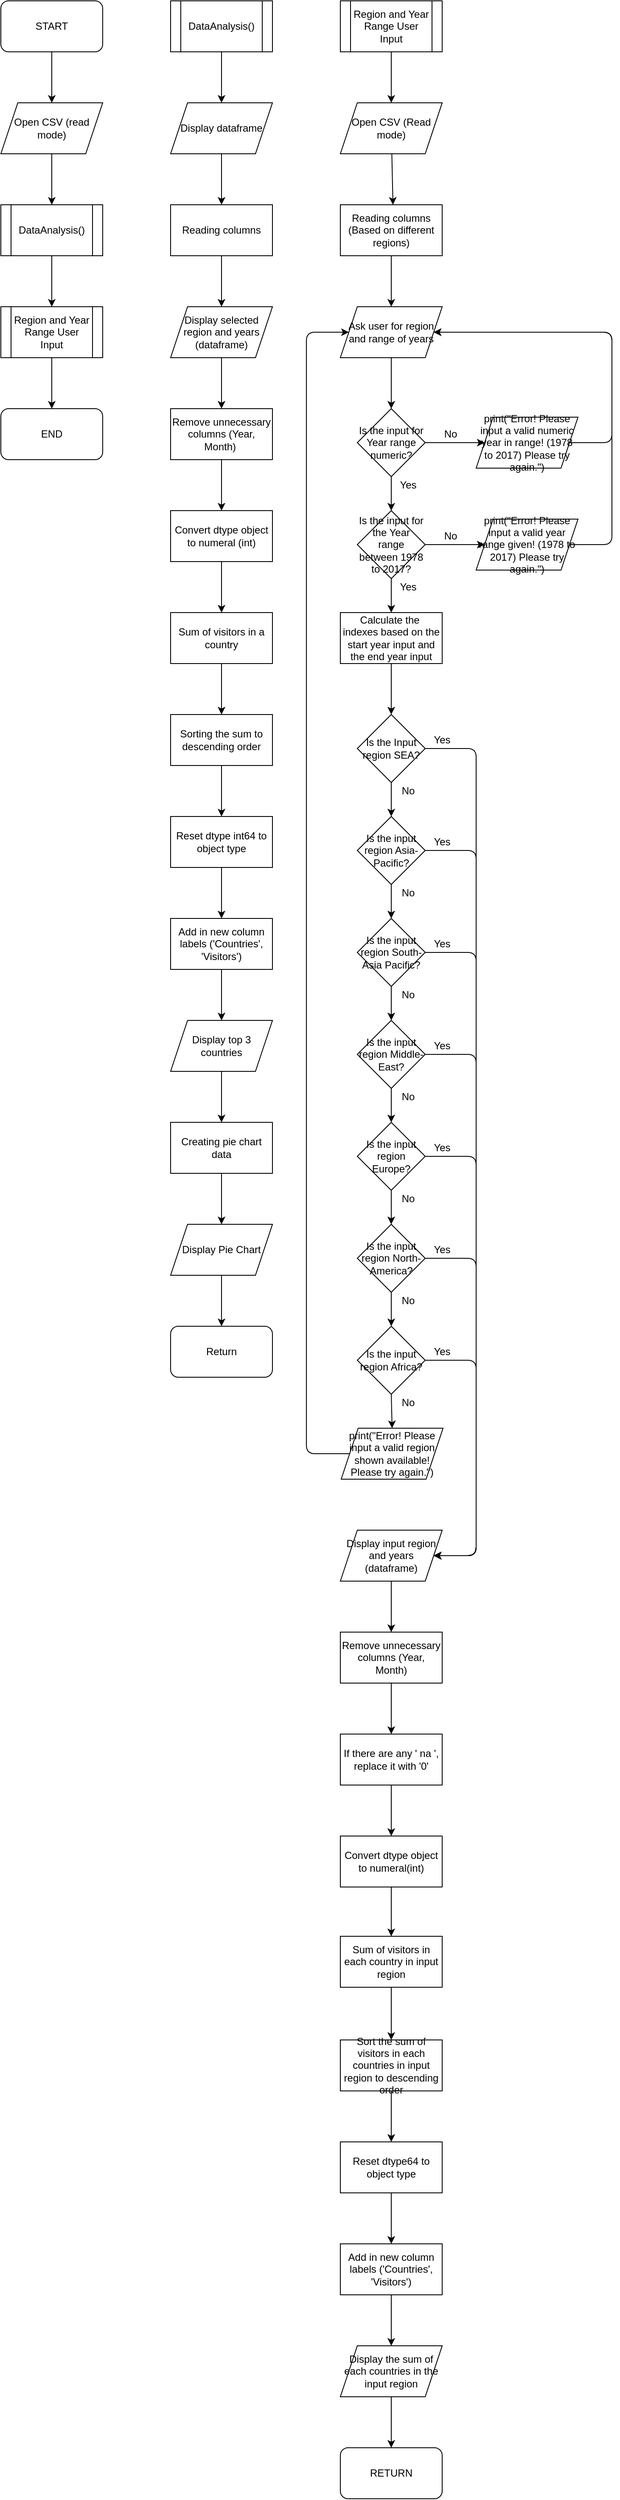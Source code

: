<mxfile version="14.4.2" type="github">
  <diagram id="C5RBs43oDa-KdzZeNtuy" name="Page-1">
    <mxGraphModel dx="787" dy="624" grid="1" gridSize="10" guides="1" tooltips="1" connect="1" arrows="1" fold="1" page="1" pageScale="1" pageWidth="827" pageHeight="1169" math="0" shadow="0">
      <root>
        <mxCell id="WIyWlLk6GJQsqaUBKTNV-0" />
        <mxCell id="WIyWlLk6GJQsqaUBKTNV-1" parent="WIyWlLk6GJQsqaUBKTNV-0" />
        <mxCell id="ceBkgfUhAyhIQr023VDG-0" value="START" style="rounded=1;whiteSpace=wrap;html=1;" parent="WIyWlLk6GJQsqaUBKTNV-1" vertex="1">
          <mxGeometry x="80" width="120" height="60" as="geometry" />
        </mxCell>
        <mxCell id="ceBkgfUhAyhIQr023VDG-1" value="Open CSV (read mode)" style="shape=parallelogram;perimeter=parallelogramPerimeter;whiteSpace=wrap;html=1;fixedSize=1;" parent="WIyWlLk6GJQsqaUBKTNV-1" vertex="1">
          <mxGeometry x="80" y="120" width="120" height="60" as="geometry" />
        </mxCell>
        <mxCell id="ceBkgfUhAyhIQr023VDG-2" value="DataAnalysis()" style="shape=process;whiteSpace=wrap;html=1;backgroundOutline=1;" parent="WIyWlLk6GJQsqaUBKTNV-1" vertex="1">
          <mxGeometry x="80" y="240" width="120" height="60" as="geometry" />
        </mxCell>
        <mxCell id="ceBkgfUhAyhIQr023VDG-3" value="Display Pie Chart" style="shape=parallelogram;perimeter=parallelogramPerimeter;whiteSpace=wrap;html=1;fixedSize=1;" parent="WIyWlLk6GJQsqaUBKTNV-1" vertex="1">
          <mxGeometry x="280" y="1440" width="120" height="60" as="geometry" />
        </mxCell>
        <mxCell id="ceBkgfUhAyhIQr023VDG-4" value="END" style="rounded=1;whiteSpace=wrap;html=1;" parent="WIyWlLk6GJQsqaUBKTNV-1" vertex="1">
          <mxGeometry x="80" y="480" width="120" height="60" as="geometry" />
        </mxCell>
        <mxCell id="ceBkgfUhAyhIQr023VDG-5" value="Region and Year Range User Input" style="shape=process;whiteSpace=wrap;html=1;backgroundOutline=1;" parent="WIyWlLk6GJQsqaUBKTNV-1" vertex="1">
          <mxGeometry x="80" y="360" width="120" height="60" as="geometry" />
        </mxCell>
        <mxCell id="ceBkgfUhAyhIQr023VDG-6" value="DataAnalysis()" style="shape=process;whiteSpace=wrap;html=1;backgroundOutline=1;" parent="WIyWlLk6GJQsqaUBKTNV-1" vertex="1">
          <mxGeometry x="280" width="120" height="60" as="geometry" />
        </mxCell>
        <mxCell id="ceBkgfUhAyhIQr023VDG-9" value="Display dataframe" style="shape=parallelogram;perimeter=parallelogramPerimeter;whiteSpace=wrap;html=1;fixedSize=1;" parent="WIyWlLk6GJQsqaUBKTNV-1" vertex="1">
          <mxGeometry x="280" y="120" width="120" height="60" as="geometry" />
        </mxCell>
        <mxCell id="ceBkgfUhAyhIQr023VDG-10" value="Reading columns" style="rounded=0;whiteSpace=wrap;html=1;" parent="WIyWlLk6GJQsqaUBKTNV-1" vertex="1">
          <mxGeometry x="280" y="240" width="120" height="60" as="geometry" />
        </mxCell>
        <mxCell id="ceBkgfUhAyhIQr023VDG-11" value="Sorting the sum to descending order" style="rounded=0;whiteSpace=wrap;html=1;" parent="WIyWlLk6GJQsqaUBKTNV-1" vertex="1">
          <mxGeometry x="280" y="840" width="120" height="60" as="geometry" />
        </mxCell>
        <mxCell id="ceBkgfUhAyhIQr023VDG-12" value="Convert dtype object to numeral (int)" style="rounded=0;whiteSpace=wrap;html=1;" parent="WIyWlLk6GJQsqaUBKTNV-1" vertex="1">
          <mxGeometry x="280" y="600" width="120" height="60" as="geometry" />
        </mxCell>
        <mxCell id="ceBkgfUhAyhIQr023VDG-13" value="Sum of visitors in a country" style="rounded=0;whiteSpace=wrap;html=1;" parent="WIyWlLk6GJQsqaUBKTNV-1" vertex="1">
          <mxGeometry x="280" y="720" width="120" height="60" as="geometry" />
        </mxCell>
        <mxCell id="ceBkgfUhAyhIQr023VDG-14" value="Display top 3 countries" style="shape=parallelogram;perimeter=parallelogramPerimeter;whiteSpace=wrap;html=1;fixedSize=1;" parent="WIyWlLk6GJQsqaUBKTNV-1" vertex="1">
          <mxGeometry x="280" y="1200" width="120" height="60" as="geometry" />
        </mxCell>
        <mxCell id="ceBkgfUhAyhIQr023VDG-15" value="Return" style="rounded=1;whiteSpace=wrap;html=1;" parent="WIyWlLk6GJQsqaUBKTNV-1" vertex="1">
          <mxGeometry x="280" y="1560" width="120" height="60" as="geometry" />
        </mxCell>
        <mxCell id="ceBkgfUhAyhIQr023VDG-17" value="Display selected region and years (dataframe)" style="shape=parallelogram;perimeter=parallelogramPerimeter;whiteSpace=wrap;html=1;fixedSize=1;" parent="WIyWlLk6GJQsqaUBKTNV-1" vertex="1">
          <mxGeometry x="280" y="360" width="120" height="60" as="geometry" />
        </mxCell>
        <mxCell id="ceBkgfUhAyhIQr023VDG-18" value="Remove unnecessary columns (Year, Month)&amp;nbsp;" style="rounded=0;whiteSpace=wrap;html=1;" parent="WIyWlLk6GJQsqaUBKTNV-1" vertex="1">
          <mxGeometry x="280" y="480" width="120" height="60" as="geometry" />
        </mxCell>
        <mxCell id="ceBkgfUhAyhIQr023VDG-19" value="Reset dtype int64 to object type" style="rounded=0;whiteSpace=wrap;html=1;" parent="WIyWlLk6GJQsqaUBKTNV-1" vertex="1">
          <mxGeometry x="280" y="960" width="120" height="60" as="geometry" />
        </mxCell>
        <mxCell id="ceBkgfUhAyhIQr023VDG-20" value="Add in new column labels (&#39;Countries&#39;, &#39;Visitors&#39;)" style="rounded=0;whiteSpace=wrap;html=1;" parent="WIyWlLk6GJQsqaUBKTNV-1" vertex="1">
          <mxGeometry x="280" y="1080" width="120" height="60" as="geometry" />
        </mxCell>
        <mxCell id="ceBkgfUhAyhIQr023VDG-21" value="Creating pie chart data" style="rounded=0;whiteSpace=wrap;html=1;" parent="WIyWlLk6GJQsqaUBKTNV-1" vertex="1">
          <mxGeometry x="280" y="1320" width="120" height="60" as="geometry" />
        </mxCell>
        <mxCell id="ceBkgfUhAyhIQr023VDG-22" value="" style="endArrow=classic;html=1;exitX=0.5;exitY=1;exitDx=0;exitDy=0;entryX=0.5;entryY=0;entryDx=0;entryDy=0;" parent="WIyWlLk6GJQsqaUBKTNV-1" source="ceBkgfUhAyhIQr023VDG-0" target="ceBkgfUhAyhIQr023VDG-1" edge="1">
          <mxGeometry width="50" height="50" relative="1" as="geometry">
            <mxPoint x="390" y="160" as="sourcePoint" />
            <mxPoint x="440" y="110" as="targetPoint" />
          </mxGeometry>
        </mxCell>
        <mxCell id="ceBkgfUhAyhIQr023VDG-23" value="" style="endArrow=classic;html=1;exitX=0.5;exitY=1;exitDx=0;exitDy=0;" parent="WIyWlLk6GJQsqaUBKTNV-1" source="ceBkgfUhAyhIQr023VDG-1" target="ceBkgfUhAyhIQr023VDG-2" edge="1">
          <mxGeometry width="50" height="50" relative="1" as="geometry">
            <mxPoint x="390" y="360" as="sourcePoint" />
            <mxPoint x="440" y="310" as="targetPoint" />
          </mxGeometry>
        </mxCell>
        <mxCell id="ceBkgfUhAyhIQr023VDG-24" value="" style="endArrow=classic;html=1;exitX=0.5;exitY=1;exitDx=0;exitDy=0;entryX=0.5;entryY=0;entryDx=0;entryDy=0;" parent="WIyWlLk6GJQsqaUBKTNV-1" source="ceBkgfUhAyhIQr023VDG-2" target="ceBkgfUhAyhIQr023VDG-5" edge="1">
          <mxGeometry width="50" height="50" relative="1" as="geometry">
            <mxPoint x="390" y="360" as="sourcePoint" />
            <mxPoint x="440" y="310" as="targetPoint" />
          </mxGeometry>
        </mxCell>
        <mxCell id="ceBkgfUhAyhIQr023VDG-25" value="" style="endArrow=classic;html=1;exitX=0.5;exitY=1;exitDx=0;exitDy=0;entryX=0.5;entryY=0;entryDx=0;entryDy=0;" parent="WIyWlLk6GJQsqaUBKTNV-1" source="ceBkgfUhAyhIQr023VDG-5" target="ceBkgfUhAyhIQr023VDG-4" edge="1">
          <mxGeometry width="50" height="50" relative="1" as="geometry">
            <mxPoint x="390" y="460" as="sourcePoint" />
            <mxPoint x="440" y="410" as="targetPoint" />
          </mxGeometry>
        </mxCell>
        <mxCell id="ceBkgfUhAyhIQr023VDG-26" value="" style="endArrow=classic;html=1;exitX=0.5;exitY=1;exitDx=0;exitDy=0;entryX=0.5;entryY=0;entryDx=0;entryDy=0;" parent="WIyWlLk6GJQsqaUBKTNV-1" source="ceBkgfUhAyhIQr023VDG-6" target="ceBkgfUhAyhIQr023VDG-9" edge="1">
          <mxGeometry width="50" height="50" relative="1" as="geometry">
            <mxPoint x="390" y="260" as="sourcePoint" />
            <mxPoint x="440" y="210" as="targetPoint" />
          </mxGeometry>
        </mxCell>
        <mxCell id="ceBkgfUhAyhIQr023VDG-27" value="" style="endArrow=classic;html=1;exitX=0.5;exitY=1;exitDx=0;exitDy=0;entryX=0.5;entryY=0;entryDx=0;entryDy=0;" parent="WIyWlLk6GJQsqaUBKTNV-1" source="ceBkgfUhAyhIQr023VDG-9" target="ceBkgfUhAyhIQr023VDG-10" edge="1">
          <mxGeometry width="50" height="50" relative="1" as="geometry">
            <mxPoint x="390" y="260" as="sourcePoint" />
            <mxPoint x="440" y="210" as="targetPoint" />
          </mxGeometry>
        </mxCell>
        <mxCell id="ceBkgfUhAyhIQr023VDG-28" value="" style="endArrow=classic;html=1;exitX=0.5;exitY=1;exitDx=0;exitDy=0;" parent="WIyWlLk6GJQsqaUBKTNV-1" source="ceBkgfUhAyhIQr023VDG-10" target="ceBkgfUhAyhIQr023VDG-17" edge="1">
          <mxGeometry width="50" height="50" relative="1" as="geometry">
            <mxPoint x="390" y="560" as="sourcePoint" />
            <mxPoint x="440" y="510" as="targetPoint" />
          </mxGeometry>
        </mxCell>
        <mxCell id="ceBkgfUhAyhIQr023VDG-29" value="" style="endArrow=classic;html=1;exitX=0.5;exitY=1;exitDx=0;exitDy=0;" parent="WIyWlLk6GJQsqaUBKTNV-1" source="ceBkgfUhAyhIQr023VDG-17" target="ceBkgfUhAyhIQr023VDG-18" edge="1">
          <mxGeometry width="50" height="50" relative="1" as="geometry">
            <mxPoint x="380" y="450" as="sourcePoint" />
            <mxPoint x="440" y="510" as="targetPoint" />
          </mxGeometry>
        </mxCell>
        <mxCell id="ceBkgfUhAyhIQr023VDG-30" value="" style="endArrow=classic;html=1;exitX=0.5;exitY=1;exitDx=0;exitDy=0;entryX=0.5;entryY=0;entryDx=0;entryDy=0;" parent="WIyWlLk6GJQsqaUBKTNV-1" source="ceBkgfUhAyhIQr023VDG-18" target="ceBkgfUhAyhIQr023VDG-12" edge="1">
          <mxGeometry width="50" height="50" relative="1" as="geometry">
            <mxPoint x="390" y="660" as="sourcePoint" />
            <mxPoint x="440" y="610" as="targetPoint" />
          </mxGeometry>
        </mxCell>
        <mxCell id="ceBkgfUhAyhIQr023VDG-31" value="" style="endArrow=classic;html=1;exitX=0.5;exitY=1;exitDx=0;exitDy=0;" parent="WIyWlLk6GJQsqaUBKTNV-1" source="ceBkgfUhAyhIQr023VDG-12" target="ceBkgfUhAyhIQr023VDG-13" edge="1">
          <mxGeometry width="50" height="50" relative="1" as="geometry">
            <mxPoint x="390" y="860" as="sourcePoint" />
            <mxPoint x="440" y="810" as="targetPoint" />
          </mxGeometry>
        </mxCell>
        <mxCell id="ceBkgfUhAyhIQr023VDG-32" value="" style="endArrow=classic;html=1;exitX=0.5;exitY=1;exitDx=0;exitDy=0;" parent="WIyWlLk6GJQsqaUBKTNV-1" source="ceBkgfUhAyhIQr023VDG-13" target="ceBkgfUhAyhIQr023VDG-11" edge="1">
          <mxGeometry width="50" height="50" relative="1" as="geometry">
            <mxPoint x="390" y="1060" as="sourcePoint" />
            <mxPoint x="440" y="1010" as="targetPoint" />
          </mxGeometry>
        </mxCell>
        <mxCell id="ceBkgfUhAyhIQr023VDG-33" value="" style="endArrow=classic;html=1;exitX=0.5;exitY=1;exitDx=0;exitDy=0;" parent="WIyWlLk6GJQsqaUBKTNV-1" source="ceBkgfUhAyhIQr023VDG-11" target="ceBkgfUhAyhIQr023VDG-19" edge="1">
          <mxGeometry width="50" height="50" relative="1" as="geometry">
            <mxPoint x="390" y="1160" as="sourcePoint" />
            <mxPoint x="440" y="1110" as="targetPoint" />
          </mxGeometry>
        </mxCell>
        <mxCell id="ceBkgfUhAyhIQr023VDG-34" value="" style="endArrow=classic;html=1;exitX=0.5;exitY=1;exitDx=0;exitDy=0;" parent="WIyWlLk6GJQsqaUBKTNV-1" source="ceBkgfUhAyhIQr023VDG-19" target="ceBkgfUhAyhIQr023VDG-20" edge="1">
          <mxGeometry width="50" height="50" relative="1" as="geometry">
            <mxPoint x="390" y="1160" as="sourcePoint" />
            <mxPoint x="440" y="1110" as="targetPoint" />
          </mxGeometry>
        </mxCell>
        <mxCell id="ceBkgfUhAyhIQr023VDG-35" value="" style="endArrow=classic;html=1;exitX=0.5;exitY=1;exitDx=0;exitDy=0;" parent="WIyWlLk6GJQsqaUBKTNV-1" source="ceBkgfUhAyhIQr023VDG-20" target="ceBkgfUhAyhIQr023VDG-14" edge="1">
          <mxGeometry width="50" height="50" relative="1" as="geometry">
            <mxPoint x="390" y="1260" as="sourcePoint" />
            <mxPoint x="440" y="1210" as="targetPoint" />
          </mxGeometry>
        </mxCell>
        <mxCell id="ceBkgfUhAyhIQr023VDG-36" value="" style="endArrow=classic;html=1;exitX=0.5;exitY=1;exitDx=0;exitDy=0;" parent="WIyWlLk6GJQsqaUBKTNV-1" source="ceBkgfUhAyhIQr023VDG-14" target="ceBkgfUhAyhIQr023VDG-21" edge="1">
          <mxGeometry width="50" height="50" relative="1" as="geometry">
            <mxPoint x="390" y="1360" as="sourcePoint" />
            <mxPoint x="440" y="1310" as="targetPoint" />
          </mxGeometry>
        </mxCell>
        <mxCell id="ceBkgfUhAyhIQr023VDG-37" value="" style="endArrow=classic;html=1;exitX=0.5;exitY=1;exitDx=0;exitDy=0;" parent="WIyWlLk6GJQsqaUBKTNV-1" source="ceBkgfUhAyhIQr023VDG-3" target="ceBkgfUhAyhIQr023VDG-15" edge="1">
          <mxGeometry width="50" height="50" relative="1" as="geometry">
            <mxPoint x="340" y="1510" as="sourcePoint" />
            <mxPoint x="440" y="1610" as="targetPoint" />
          </mxGeometry>
        </mxCell>
        <mxCell id="ceBkgfUhAyhIQr023VDG-38" value="" style="endArrow=classic;html=1;exitX=0.5;exitY=1;exitDx=0;exitDy=0;" parent="WIyWlLk6GJQsqaUBKTNV-1" source="ceBkgfUhAyhIQr023VDG-21" target="ceBkgfUhAyhIQr023VDG-3" edge="1">
          <mxGeometry width="50" height="50" relative="1" as="geometry">
            <mxPoint x="390" y="1660" as="sourcePoint" />
            <mxPoint x="440" y="1610" as="targetPoint" />
          </mxGeometry>
        </mxCell>
        <mxCell id="o3bbAQgLGuMENMAfCGuG-0" value="Region and Year Range User Input" style="shape=process;whiteSpace=wrap;html=1;backgroundOutline=1;" parent="WIyWlLk6GJQsqaUBKTNV-1" vertex="1">
          <mxGeometry x="480" width="120" height="60" as="geometry" />
        </mxCell>
        <mxCell id="5vk-S_whLQPpWLIz12FI-0" value="Open CSV (Read mode)" style="shape=parallelogram;perimeter=parallelogramPerimeter;whiteSpace=wrap;html=1;fixedSize=1;" vertex="1" parent="WIyWlLk6GJQsqaUBKTNV-1">
          <mxGeometry x="480" y="120" width="120" height="60" as="geometry" />
        </mxCell>
        <mxCell id="5vk-S_whLQPpWLIz12FI-1" value="Reading columns (Based on different regions)" style="rounded=0;whiteSpace=wrap;html=1;" vertex="1" parent="WIyWlLk6GJQsqaUBKTNV-1">
          <mxGeometry x="480" y="240" width="120" height="60" as="geometry" />
        </mxCell>
        <mxCell id="5vk-S_whLQPpWLIz12FI-3" value="Ask user for region and range of years" style="shape=parallelogram;perimeter=parallelogramPerimeter;whiteSpace=wrap;html=1;fixedSize=1;" vertex="1" parent="WIyWlLk6GJQsqaUBKTNV-1">
          <mxGeometry x="480" y="360" width="120" height="60" as="geometry" />
        </mxCell>
        <mxCell id="5vk-S_whLQPpWLIz12FI-4" value="Is the input for Year range numeric?" style="rhombus;whiteSpace=wrap;html=1;" vertex="1" parent="WIyWlLk6GJQsqaUBKTNV-1">
          <mxGeometry x="500" y="480" width="80" height="80" as="geometry" />
        </mxCell>
        <mxCell id="5vk-S_whLQPpWLIz12FI-5" value="" style="endArrow=classic;html=1;exitX=0.5;exitY=1;exitDx=0;exitDy=0;" edge="1" parent="WIyWlLk6GJQsqaUBKTNV-1" source="o3bbAQgLGuMENMAfCGuG-0">
          <mxGeometry width="50" height="50" relative="1" as="geometry">
            <mxPoint x="500" y="330" as="sourcePoint" />
            <mxPoint x="540" y="120" as="targetPoint" />
          </mxGeometry>
        </mxCell>
        <mxCell id="5vk-S_whLQPpWLIz12FI-6" value="" style="endArrow=classic;html=1;" edge="1" parent="WIyWlLk6GJQsqaUBKTNV-1" source="5vk-S_whLQPpWLIz12FI-0">
          <mxGeometry width="50" height="50" relative="1" as="geometry">
            <mxPoint x="500" y="330" as="sourcePoint" />
            <mxPoint x="542" y="240" as="targetPoint" />
          </mxGeometry>
        </mxCell>
        <mxCell id="5vk-S_whLQPpWLIz12FI-7" value="" style="endArrow=classic;html=1;entryX=0.5;entryY=0;entryDx=0;entryDy=0;exitX=0.5;exitY=1;exitDx=0;exitDy=0;" edge="1" parent="WIyWlLk6GJQsqaUBKTNV-1" source="5vk-S_whLQPpWLIz12FI-1" target="5vk-S_whLQPpWLIz12FI-3">
          <mxGeometry width="50" height="50" relative="1" as="geometry">
            <mxPoint x="540" y="310" as="sourcePoint" />
            <mxPoint x="550" y="280" as="targetPoint" />
          </mxGeometry>
        </mxCell>
        <mxCell id="5vk-S_whLQPpWLIz12FI-8" value="" style="endArrow=classic;html=1;exitX=0.5;exitY=1;exitDx=0;exitDy=0;" edge="1" parent="WIyWlLk6GJQsqaUBKTNV-1" source="5vk-S_whLQPpWLIz12FI-3">
          <mxGeometry width="50" height="50" relative="1" as="geometry">
            <mxPoint x="500" y="490" as="sourcePoint" />
            <mxPoint x="540" y="480" as="targetPoint" />
            <Array as="points">
              <mxPoint x="540" y="480" />
            </Array>
          </mxGeometry>
        </mxCell>
        <mxCell id="5vk-S_whLQPpWLIz12FI-10" value="No" style="text;html=1;strokeColor=none;fillColor=none;align=center;verticalAlign=middle;whiteSpace=wrap;rounded=0;" vertex="1" parent="WIyWlLk6GJQsqaUBKTNV-1">
          <mxGeometry x="590" y="500" width="40" height="20" as="geometry" />
        </mxCell>
        <mxCell id="5vk-S_whLQPpWLIz12FI-11" value="Is the input for the Year range between 1978 to 2017?" style="rhombus;whiteSpace=wrap;html=1;" vertex="1" parent="WIyWlLk6GJQsqaUBKTNV-1">
          <mxGeometry x="500" y="600" width="80" height="80" as="geometry" />
        </mxCell>
        <mxCell id="5vk-S_whLQPpWLIz12FI-12" value="" style="endArrow=classic;html=1;exitX=0.5;exitY=1;exitDx=0;exitDy=0;entryX=0.5;entryY=0;entryDx=0;entryDy=0;" edge="1" parent="WIyWlLk6GJQsqaUBKTNV-1" source="5vk-S_whLQPpWLIz12FI-4" target="5vk-S_whLQPpWLIz12FI-11">
          <mxGeometry width="50" height="50" relative="1" as="geometry">
            <mxPoint x="500" y="820" as="sourcePoint" />
            <mxPoint x="540" y="610" as="targetPoint" />
          </mxGeometry>
        </mxCell>
        <mxCell id="5vk-S_whLQPpWLIz12FI-14" value="Yes" style="text;html=1;strokeColor=none;fillColor=none;align=center;verticalAlign=middle;whiteSpace=wrap;rounded=0;" vertex="1" parent="WIyWlLk6GJQsqaUBKTNV-1">
          <mxGeometry x="540" y="560" width="40" height="20" as="geometry" />
        </mxCell>
        <mxCell id="5vk-S_whLQPpWLIz12FI-16" value="Is the Input region SEA?" style="rhombus;whiteSpace=wrap;html=1;" vertex="1" parent="WIyWlLk6GJQsqaUBKTNV-1">
          <mxGeometry x="500" y="840" width="80" height="80" as="geometry" />
        </mxCell>
        <mxCell id="5vk-S_whLQPpWLIz12FI-17" value="Is the input region Asia-Pacific?" style="rhombus;whiteSpace=wrap;html=1;" vertex="1" parent="WIyWlLk6GJQsqaUBKTNV-1">
          <mxGeometry x="500" y="960" width="80" height="80" as="geometry" />
        </mxCell>
        <mxCell id="5vk-S_whLQPpWLIz12FI-18" value="Is the input region South-Asia Pacific?" style="rhombus;whiteSpace=wrap;html=1;" vertex="1" parent="WIyWlLk6GJQsqaUBKTNV-1">
          <mxGeometry x="500" y="1080" width="80" height="80" as="geometry" />
        </mxCell>
        <mxCell id="5vk-S_whLQPpWLIz12FI-21" value="" style="endArrow=classic;html=1;exitX=0.5;exitY=1;exitDx=0;exitDy=0;" edge="1" parent="WIyWlLk6GJQsqaUBKTNV-1" source="5vk-S_whLQPpWLIz12FI-11">
          <mxGeometry width="50" height="50" relative="1" as="geometry">
            <mxPoint x="500" y="900" as="sourcePoint" />
            <mxPoint x="540" y="720" as="targetPoint" />
          </mxGeometry>
        </mxCell>
        <mxCell id="5vk-S_whLQPpWLIz12FI-22" value="" style="endArrow=classic;html=1;exitX=1;exitY=0.5;exitDx=0;exitDy=0;entryX=1;entryY=0.5;entryDx=0;entryDy=0;" edge="1" parent="WIyWlLk6GJQsqaUBKTNV-1" source="5vk-S_whLQPpWLIz12FI-16" target="5vk-S_whLQPpWLIz12FI-71">
          <mxGeometry width="50" height="50" relative="1" as="geometry">
            <mxPoint x="630" y="760" as="sourcePoint" />
            <mxPoint x="590" y="1390" as="targetPoint" />
            <Array as="points">
              <mxPoint x="640" y="880" />
              <mxPoint x="640" y="1830" />
            </Array>
          </mxGeometry>
        </mxCell>
        <mxCell id="5vk-S_whLQPpWLIz12FI-23" value="" style="endArrow=classic;html=1;exitX=0.5;exitY=1;exitDx=0;exitDy=0;entryX=0.5;entryY=0;entryDx=0;entryDy=0;" edge="1" parent="WIyWlLk6GJQsqaUBKTNV-1" source="5vk-S_whLQPpWLIz12FI-16" target="5vk-S_whLQPpWLIz12FI-17">
          <mxGeometry width="50" height="50" relative="1" as="geometry">
            <mxPoint x="500" y="900" as="sourcePoint" />
            <mxPoint x="550" y="840" as="targetPoint" />
          </mxGeometry>
        </mxCell>
        <mxCell id="5vk-S_whLQPpWLIz12FI-24" value="" style="endArrow=classic;html=1;exitX=1;exitY=0.5;exitDx=0;exitDy=0;entryX=1;entryY=0.5;entryDx=0;entryDy=0;" edge="1" parent="WIyWlLk6GJQsqaUBKTNV-1" source="5vk-S_whLQPpWLIz12FI-17" target="5vk-S_whLQPpWLIz12FI-71">
          <mxGeometry width="50" height="50" relative="1" as="geometry">
            <mxPoint x="500" y="900" as="sourcePoint" />
            <mxPoint x="640" y="1000" as="targetPoint" />
            <Array as="points">
              <mxPoint x="640" y="1000" />
              <mxPoint x="640" y="1830" />
            </Array>
          </mxGeometry>
        </mxCell>
        <mxCell id="5vk-S_whLQPpWLIz12FI-25" value="" style="endArrow=classic;html=1;exitX=0.5;exitY=1;exitDx=0;exitDy=0;entryX=0.5;entryY=0;entryDx=0;entryDy=0;" edge="1" parent="WIyWlLk6GJQsqaUBKTNV-1" source="5vk-S_whLQPpWLIz12FI-17" target="5vk-S_whLQPpWLIz12FI-18">
          <mxGeometry width="50" height="50" relative="1" as="geometry">
            <mxPoint x="500" y="900" as="sourcePoint" />
            <mxPoint x="550" y="850" as="targetPoint" />
          </mxGeometry>
        </mxCell>
        <mxCell id="5vk-S_whLQPpWLIz12FI-26" value="" style="endArrow=classic;html=1;exitX=1;exitY=0.5;exitDx=0;exitDy=0;entryX=1;entryY=0.5;entryDx=0;entryDy=0;" edge="1" parent="WIyWlLk6GJQsqaUBKTNV-1" source="5vk-S_whLQPpWLIz12FI-18" target="5vk-S_whLQPpWLIz12FI-71">
          <mxGeometry width="50" height="50" relative="1" as="geometry">
            <mxPoint x="500" y="900" as="sourcePoint" />
            <mxPoint x="640" y="1120" as="targetPoint" />
            <Array as="points">
              <mxPoint x="640" y="1120" />
              <mxPoint x="640" y="1830" />
            </Array>
          </mxGeometry>
        </mxCell>
        <mxCell id="5vk-S_whLQPpWLIz12FI-27" value="Yes" style="text;html=1;strokeColor=none;fillColor=none;align=center;verticalAlign=middle;whiteSpace=wrap;rounded=0;" vertex="1" parent="WIyWlLk6GJQsqaUBKTNV-1">
          <mxGeometry x="540" y="680" width="40" height="20" as="geometry" />
        </mxCell>
        <mxCell id="5vk-S_whLQPpWLIz12FI-29" value="No" style="text;html=1;strokeColor=none;fillColor=none;align=center;verticalAlign=middle;whiteSpace=wrap;rounded=0;" vertex="1" parent="WIyWlLk6GJQsqaUBKTNV-1">
          <mxGeometry x="590" y="620" width="40" height="20" as="geometry" />
        </mxCell>
        <mxCell id="5vk-S_whLQPpWLIz12FI-32" value="No" style="text;html=1;strokeColor=none;fillColor=none;align=center;verticalAlign=middle;whiteSpace=wrap;rounded=0;" vertex="1" parent="WIyWlLk6GJQsqaUBKTNV-1">
          <mxGeometry x="540" y="920" width="40" height="20" as="geometry" />
        </mxCell>
        <mxCell id="5vk-S_whLQPpWLIz12FI-33" value="Is the input region Middle-East?" style="rhombus;whiteSpace=wrap;html=1;" vertex="1" parent="WIyWlLk6GJQsqaUBKTNV-1">
          <mxGeometry x="500" y="1200" width="80" height="80" as="geometry" />
        </mxCell>
        <mxCell id="5vk-S_whLQPpWLIz12FI-34" value="Is the input region Europe?" style="rhombus;whiteSpace=wrap;html=1;" vertex="1" parent="WIyWlLk6GJQsqaUBKTNV-1">
          <mxGeometry x="500" y="1320" width="80" height="80" as="geometry" />
        </mxCell>
        <mxCell id="5vk-S_whLQPpWLIz12FI-35" value="Is the input region North-America?" style="rhombus;whiteSpace=wrap;html=1;" vertex="1" parent="WIyWlLk6GJQsqaUBKTNV-1">
          <mxGeometry x="500" y="1440" width="80" height="80" as="geometry" />
        </mxCell>
        <mxCell id="5vk-S_whLQPpWLIz12FI-36" value="" style="endArrow=classic;html=1;exitX=0.5;exitY=1;exitDx=0;exitDy=0;" edge="1" parent="WIyWlLk6GJQsqaUBKTNV-1" source="5vk-S_whLQPpWLIz12FI-18" target="5vk-S_whLQPpWLIz12FI-33">
          <mxGeometry width="50" height="50" relative="1" as="geometry">
            <mxPoint x="500" y="1260" as="sourcePoint" />
            <mxPoint x="540" y="1090" as="targetPoint" />
          </mxGeometry>
        </mxCell>
        <mxCell id="5vk-S_whLQPpWLIz12FI-37" value="" style="endArrow=classic;html=1;exitX=0.5;exitY=1;exitDx=0;exitDy=0;entryX=0.5;entryY=0;entryDx=0;entryDy=0;" edge="1" parent="WIyWlLk6GJQsqaUBKTNV-1" source="5vk-S_whLQPpWLIz12FI-33" target="5vk-S_whLQPpWLIz12FI-34">
          <mxGeometry width="50" height="50" relative="1" as="geometry">
            <mxPoint x="500" y="1260" as="sourcePoint" />
            <mxPoint x="550" y="1210" as="targetPoint" />
          </mxGeometry>
        </mxCell>
        <mxCell id="5vk-S_whLQPpWLIz12FI-38" value="" style="endArrow=classic;html=1;exitX=0.5;exitY=1;exitDx=0;exitDy=0;entryX=0.5;entryY=0;entryDx=0;entryDy=0;" edge="1" parent="WIyWlLk6GJQsqaUBKTNV-1" source="5vk-S_whLQPpWLIz12FI-34" target="5vk-S_whLQPpWLIz12FI-35">
          <mxGeometry width="50" height="50" relative="1" as="geometry">
            <mxPoint x="500" y="1260" as="sourcePoint" />
            <mxPoint x="550" y="1210" as="targetPoint" />
          </mxGeometry>
        </mxCell>
        <mxCell id="5vk-S_whLQPpWLIz12FI-40" value="" style="endArrow=classic;html=1;exitX=1;exitY=0.5;exitDx=0;exitDy=0;entryX=1;entryY=0.5;entryDx=0;entryDy=0;" edge="1" parent="WIyWlLk6GJQsqaUBKTNV-1" source="5vk-S_whLQPpWLIz12FI-34" target="5vk-S_whLQPpWLIz12FI-71">
          <mxGeometry width="50" height="50" relative="1" as="geometry">
            <mxPoint x="500" y="1260" as="sourcePoint" />
            <mxPoint x="640" y="1360" as="targetPoint" />
            <Array as="points">
              <mxPoint x="640" y="1360" />
              <mxPoint x="640" y="1830" />
            </Array>
          </mxGeometry>
        </mxCell>
        <mxCell id="5vk-S_whLQPpWLIz12FI-41" value="" style="endArrow=classic;html=1;exitX=1;exitY=0.5;exitDx=0;exitDy=0;entryX=1;entryY=0.5;entryDx=0;entryDy=0;" edge="1" parent="WIyWlLk6GJQsqaUBKTNV-1" source="5vk-S_whLQPpWLIz12FI-35" target="5vk-S_whLQPpWLIz12FI-71">
          <mxGeometry width="50" height="50" relative="1" as="geometry">
            <mxPoint x="500" y="1260" as="sourcePoint" />
            <mxPoint x="640" y="1480" as="targetPoint" />
            <Array as="points">
              <mxPoint x="640" y="1480" />
              <mxPoint x="640" y="1830" />
            </Array>
          </mxGeometry>
        </mxCell>
        <mxCell id="5vk-S_whLQPpWLIz12FI-42" value="No" style="text;html=1;strokeColor=none;fillColor=none;align=center;verticalAlign=middle;whiteSpace=wrap;rounded=0;" vertex="1" parent="WIyWlLk6GJQsqaUBKTNV-1">
          <mxGeometry x="540" y="1040" width="40" height="20" as="geometry" />
        </mxCell>
        <mxCell id="5vk-S_whLQPpWLIz12FI-43" value="No" style="text;html=1;strokeColor=none;fillColor=none;align=center;verticalAlign=middle;whiteSpace=wrap;rounded=0;" vertex="1" parent="WIyWlLk6GJQsqaUBKTNV-1">
          <mxGeometry x="540" y="1160" width="40" height="20" as="geometry" />
        </mxCell>
        <mxCell id="5vk-S_whLQPpWLIz12FI-44" value="No" style="text;html=1;strokeColor=none;fillColor=none;align=center;verticalAlign=middle;whiteSpace=wrap;rounded=0;" vertex="1" parent="WIyWlLk6GJQsqaUBKTNV-1">
          <mxGeometry x="540" y="1280" width="40" height="20" as="geometry" />
        </mxCell>
        <mxCell id="5vk-S_whLQPpWLIz12FI-45" value="" style="endArrow=classic;html=1;exitX=0.5;exitY=1;exitDx=0;exitDy=0;" edge="1" parent="WIyWlLk6GJQsqaUBKTNV-1" source="5vk-S_whLQPpWLIz12FI-35" target="5vk-S_whLQPpWLIz12FI-46">
          <mxGeometry width="50" height="50" relative="1" as="geometry">
            <mxPoint x="500" y="1260" as="sourcePoint" />
            <mxPoint x="620" y="1420" as="targetPoint" />
          </mxGeometry>
        </mxCell>
        <mxCell id="5vk-S_whLQPpWLIz12FI-46" value="Is the input region Africa?" style="rhombus;whiteSpace=wrap;html=1;" vertex="1" parent="WIyWlLk6GJQsqaUBKTNV-1">
          <mxGeometry x="500" y="1560" width="80" height="80" as="geometry" />
        </mxCell>
        <mxCell id="5vk-S_whLQPpWLIz12FI-47" value="No" style="text;html=1;strokeColor=none;fillColor=none;align=center;verticalAlign=middle;whiteSpace=wrap;rounded=0;" vertex="1" parent="WIyWlLk6GJQsqaUBKTNV-1">
          <mxGeometry x="540" y="1400" width="40" height="20" as="geometry" />
        </mxCell>
        <mxCell id="5vk-S_whLQPpWLIz12FI-49" value="" style="endArrow=classic;html=1;exitX=1;exitY=0.5;exitDx=0;exitDy=0;entryX=1;entryY=0.5;entryDx=0;entryDy=0;" edge="1" parent="WIyWlLk6GJQsqaUBKTNV-1" source="5vk-S_whLQPpWLIz12FI-46" target="5vk-S_whLQPpWLIz12FI-71">
          <mxGeometry width="50" height="50" relative="1" as="geometry">
            <mxPoint x="500" y="1430" as="sourcePoint" />
            <mxPoint x="640" y="1600" as="targetPoint" />
            <Array as="points">
              <mxPoint x="640" y="1600" />
              <mxPoint x="640" y="1830" />
            </Array>
          </mxGeometry>
        </mxCell>
        <mxCell id="5vk-S_whLQPpWLIz12FI-51" value="Yes" style="text;html=1;strokeColor=none;fillColor=none;align=center;verticalAlign=middle;whiteSpace=wrap;rounded=0;" vertex="1" parent="WIyWlLk6GJQsqaUBKTNV-1">
          <mxGeometry x="580" y="1580" width="40" height="20" as="geometry" />
        </mxCell>
        <mxCell id="5vk-S_whLQPpWLIz12FI-52" value="No" style="text;html=1;strokeColor=none;fillColor=none;align=center;verticalAlign=middle;whiteSpace=wrap;rounded=0;" vertex="1" parent="WIyWlLk6GJQsqaUBKTNV-1">
          <mxGeometry x="540" y="1520" width="40" height="20" as="geometry" />
        </mxCell>
        <mxCell id="5vk-S_whLQPpWLIz12FI-56" value="Yes" style="text;html=1;strokeColor=none;fillColor=none;align=center;verticalAlign=middle;whiteSpace=wrap;rounded=0;" vertex="1" parent="WIyWlLk6GJQsqaUBKTNV-1">
          <mxGeometry x="580" y="1100" width="40" height="20" as="geometry" />
        </mxCell>
        <mxCell id="5vk-S_whLQPpWLIz12FI-57" value="Yes" style="text;html=1;strokeColor=none;fillColor=none;align=center;verticalAlign=middle;whiteSpace=wrap;rounded=0;" vertex="1" parent="WIyWlLk6GJQsqaUBKTNV-1">
          <mxGeometry x="580" y="860" width="40" height="20" as="geometry" />
        </mxCell>
        <mxCell id="5vk-S_whLQPpWLIz12FI-58" value="Yes" style="text;html=1;strokeColor=none;fillColor=none;align=center;verticalAlign=middle;whiteSpace=wrap;rounded=0;" vertex="1" parent="WIyWlLk6GJQsqaUBKTNV-1">
          <mxGeometry x="580" y="980" width="40" height="20" as="geometry" />
        </mxCell>
        <mxCell id="5vk-S_whLQPpWLIz12FI-59" value="Yes" style="text;html=1;strokeColor=none;fillColor=none;align=center;verticalAlign=middle;whiteSpace=wrap;rounded=0;" vertex="1" parent="WIyWlLk6GJQsqaUBKTNV-1">
          <mxGeometry x="580" y="1220" width="40" height="20" as="geometry" />
        </mxCell>
        <mxCell id="5vk-S_whLQPpWLIz12FI-62" value="No" style="text;html=1;strokeColor=none;fillColor=none;align=center;verticalAlign=middle;whiteSpace=wrap;rounded=0;" vertex="1" parent="WIyWlLk6GJQsqaUBKTNV-1">
          <mxGeometry x="540" y="1640" width="40" height="20" as="geometry" />
        </mxCell>
        <mxCell id="5vk-S_whLQPpWLIz12FI-63" value="Yes" style="text;html=1;strokeColor=none;fillColor=none;align=center;verticalAlign=middle;whiteSpace=wrap;rounded=0;" vertex="1" parent="WIyWlLk6GJQsqaUBKTNV-1">
          <mxGeometry x="580" y="1460" width="40" height="20" as="geometry" />
        </mxCell>
        <mxCell id="5vk-S_whLQPpWLIz12FI-64" value="Calculate the&amp;nbsp; indexes based on the start year input and the end year input" style="rounded=0;whiteSpace=wrap;html=1;" vertex="1" parent="WIyWlLk6GJQsqaUBKTNV-1">
          <mxGeometry x="480" y="720" width="120" height="60" as="geometry" />
        </mxCell>
        <mxCell id="5vk-S_whLQPpWLIz12FI-66" value="" style="endArrow=classic;html=1;exitX=0.5;exitY=1;exitDx=0;exitDy=0;entryX=0.5;entryY=0;entryDx=0;entryDy=0;" edge="1" parent="WIyWlLk6GJQsqaUBKTNV-1" source="5vk-S_whLQPpWLIz12FI-64" target="5vk-S_whLQPpWLIz12FI-16">
          <mxGeometry width="50" height="50" relative="1" as="geometry">
            <mxPoint x="510" y="890" as="sourcePoint" />
            <mxPoint x="560" y="840" as="targetPoint" />
          </mxGeometry>
        </mxCell>
        <mxCell id="5vk-S_whLQPpWLIz12FI-68" value="Yes" style="text;html=1;strokeColor=none;fillColor=none;align=center;verticalAlign=middle;whiteSpace=wrap;rounded=0;" vertex="1" parent="WIyWlLk6GJQsqaUBKTNV-1">
          <mxGeometry x="580" y="1340" width="40" height="20" as="geometry" />
        </mxCell>
        <mxCell id="5vk-S_whLQPpWLIz12FI-71" value="Display input region and years (dataframe)" style="shape=parallelogram;perimeter=parallelogramPerimeter;whiteSpace=wrap;html=1;fixedSize=1;" vertex="1" parent="WIyWlLk6GJQsqaUBKTNV-1">
          <mxGeometry x="480" y="1800" width="120" height="60" as="geometry" />
        </mxCell>
        <mxCell id="5vk-S_whLQPpWLIz12FI-72" value="Remove unnecessary columns (Year, Month)" style="rounded=0;whiteSpace=wrap;html=1;" vertex="1" parent="WIyWlLk6GJQsqaUBKTNV-1">
          <mxGeometry x="480" y="1920" width="120" height="60" as="geometry" />
        </mxCell>
        <mxCell id="5vk-S_whLQPpWLIz12FI-73" value="If there are any &#39; na &#39;, replace it with &#39;0&#39;" style="rounded=0;whiteSpace=wrap;html=1;" vertex="1" parent="WIyWlLk6GJQsqaUBKTNV-1">
          <mxGeometry x="480" y="2040" width="120" height="60" as="geometry" />
        </mxCell>
        <mxCell id="5vk-S_whLQPpWLIz12FI-74" value="Convert dtype object to numeral(int)" style="rounded=0;whiteSpace=wrap;html=1;" vertex="1" parent="WIyWlLk6GJQsqaUBKTNV-1">
          <mxGeometry x="480" y="2160" width="120" height="60" as="geometry" />
        </mxCell>
        <mxCell id="5vk-S_whLQPpWLIz12FI-75" value="Sum of visitors in each country in input region" style="rounded=0;whiteSpace=wrap;html=1;" vertex="1" parent="WIyWlLk6GJQsqaUBKTNV-1">
          <mxGeometry x="480" y="2278" width="120" height="60" as="geometry" />
        </mxCell>
        <mxCell id="5vk-S_whLQPpWLIz12FI-76" value="Sort the sum of visitors in each countries in input region to descending order" style="rounded=0;whiteSpace=wrap;html=1;" vertex="1" parent="WIyWlLk6GJQsqaUBKTNV-1">
          <mxGeometry x="480" y="2400" width="120" height="60" as="geometry" />
        </mxCell>
        <mxCell id="5vk-S_whLQPpWLIz12FI-77" value="Reset dtype64 to object type" style="rounded=0;whiteSpace=wrap;html=1;" vertex="1" parent="WIyWlLk6GJQsqaUBKTNV-1">
          <mxGeometry x="480" y="2520" width="120" height="60" as="geometry" />
        </mxCell>
        <mxCell id="5vk-S_whLQPpWLIz12FI-78" value="Add in new column labels (&#39;Countries&#39;, &#39;Visitors&#39;)" style="rounded=0;whiteSpace=wrap;html=1;" vertex="1" parent="WIyWlLk6GJQsqaUBKTNV-1">
          <mxGeometry x="480" y="2640" width="120" height="60" as="geometry" />
        </mxCell>
        <mxCell id="5vk-S_whLQPpWLIz12FI-80" value="Display the sum of each countries in the input region" style="shape=parallelogram;perimeter=parallelogramPerimeter;whiteSpace=wrap;html=1;fixedSize=1;" vertex="1" parent="WIyWlLk6GJQsqaUBKTNV-1">
          <mxGeometry x="480" y="2760" width="120" height="60" as="geometry" />
        </mxCell>
        <mxCell id="5vk-S_whLQPpWLIz12FI-90" value="" style="endArrow=classic;html=1;exitX=1;exitY=0.5;exitDx=0;exitDy=0;entryX=1;entryY=0.5;entryDx=0;entryDy=0;" edge="1" parent="WIyWlLk6GJQsqaUBKTNV-1" source="5vk-S_whLQPpWLIz12FI-33" target="5vk-S_whLQPpWLIz12FI-71">
          <mxGeometry width="50" height="50" relative="1" as="geometry">
            <mxPoint x="570" y="1490" as="sourcePoint" />
            <mxPoint x="620" y="1440" as="targetPoint" />
            <Array as="points">
              <mxPoint x="640" y="1240" />
              <mxPoint x="640" y="1830" />
            </Array>
          </mxGeometry>
        </mxCell>
        <mxCell id="5vk-S_whLQPpWLIz12FI-91" value="print(&quot;Error! Please input a valid region shown available! Please try again.&quot;)" style="shape=parallelogram;perimeter=parallelogramPerimeter;whiteSpace=wrap;html=1;fixedSize=1;" vertex="1" parent="WIyWlLk6GJQsqaUBKTNV-1">
          <mxGeometry x="481" y="1680" width="120" height="60" as="geometry" />
        </mxCell>
        <mxCell id="5vk-S_whLQPpWLIz12FI-92" value="" style="endArrow=classic;html=1;exitX=0.5;exitY=1;exitDx=0;exitDy=0;entryX=0.5;entryY=0;entryDx=0;entryDy=0;" edge="1" parent="WIyWlLk6GJQsqaUBKTNV-1" source="5vk-S_whLQPpWLIz12FI-46" target="5vk-S_whLQPpWLIz12FI-91">
          <mxGeometry width="50" height="50" relative="1" as="geometry">
            <mxPoint x="220" y="1650" as="sourcePoint" />
            <mxPoint x="270" y="1600" as="targetPoint" />
          </mxGeometry>
        </mxCell>
        <mxCell id="5vk-S_whLQPpWLIz12FI-93" value="" style="endArrow=classic;html=1;exitX=0;exitY=0.5;exitDx=0;exitDy=0;entryX=0;entryY=0.5;entryDx=0;entryDy=0;" edge="1" parent="WIyWlLk6GJQsqaUBKTNV-1" source="5vk-S_whLQPpWLIz12FI-91" target="5vk-S_whLQPpWLIz12FI-3">
          <mxGeometry width="50" height="50" relative="1" as="geometry">
            <mxPoint x="220" y="1650" as="sourcePoint" />
            <mxPoint x="470" y="630" as="targetPoint" />
            <Array as="points">
              <mxPoint x="440" y="1710" />
              <mxPoint x="440" y="390" />
            </Array>
          </mxGeometry>
        </mxCell>
        <mxCell id="5vk-S_whLQPpWLIz12FI-95" value="print(&quot;Error! Please input a valid year range given! (1978 to 2017) Please try again.&quot;)" style="shape=parallelogram;perimeter=parallelogramPerimeter;whiteSpace=wrap;html=1;fixedSize=1;" vertex="1" parent="WIyWlLk6GJQsqaUBKTNV-1">
          <mxGeometry x="640" y="610" width="120" height="60" as="geometry" />
        </mxCell>
        <mxCell id="5vk-S_whLQPpWLIz12FI-96" value="" style="endArrow=classic;html=1;exitX=1;exitY=0.5;exitDx=0;exitDy=0;entryX=0;entryY=0.5;entryDx=0;entryDy=0;" edge="1" parent="WIyWlLk6GJQsqaUBKTNV-1" source="5vk-S_whLQPpWLIz12FI-11" target="5vk-S_whLQPpWLIz12FI-95">
          <mxGeometry width="50" height="50" relative="1" as="geometry">
            <mxPoint x="580" y="590" as="sourcePoint" />
            <mxPoint x="630" y="540" as="targetPoint" />
          </mxGeometry>
        </mxCell>
        <mxCell id="5vk-S_whLQPpWLIz12FI-98" value="print(&quot;Error! Please input a valid numeric year in range! (1978 to 2017) Please try again.&quot;)" style="shape=parallelogram;perimeter=parallelogramPerimeter;whiteSpace=wrap;html=1;fixedSize=1;" vertex="1" parent="WIyWlLk6GJQsqaUBKTNV-1">
          <mxGeometry x="640" y="490" width="120" height="60" as="geometry" />
        </mxCell>
        <mxCell id="5vk-S_whLQPpWLIz12FI-99" value="" style="endArrow=classic;html=1;exitX=1;exitY=0.5;exitDx=0;exitDy=0;entryX=0;entryY=0.5;entryDx=0;entryDy=0;" edge="1" parent="WIyWlLk6GJQsqaUBKTNV-1" source="5vk-S_whLQPpWLIz12FI-4" target="5vk-S_whLQPpWLIz12FI-98">
          <mxGeometry width="50" height="50" relative="1" as="geometry">
            <mxPoint x="700" y="560" as="sourcePoint" />
            <mxPoint x="750" y="510" as="targetPoint" />
          </mxGeometry>
        </mxCell>
        <mxCell id="5vk-S_whLQPpWLIz12FI-101" value="" style="endArrow=classic;html=1;exitX=1;exitY=0.5;exitDx=0;exitDy=0;entryX=1;entryY=0.5;entryDx=0;entryDy=0;" edge="1" parent="WIyWlLk6GJQsqaUBKTNV-1" source="5vk-S_whLQPpWLIz12FI-95" target="5vk-S_whLQPpWLIz12FI-3">
          <mxGeometry width="50" height="50" relative="1" as="geometry">
            <mxPoint x="700" y="560" as="sourcePoint" />
            <mxPoint x="750" y="510" as="targetPoint" />
            <Array as="points">
              <mxPoint x="800" y="640" />
              <mxPoint x="800" y="390" />
            </Array>
          </mxGeometry>
        </mxCell>
        <mxCell id="5vk-S_whLQPpWLIz12FI-102" value="" style="endArrow=classic;html=1;exitX=1;exitY=0.5;exitDx=0;exitDy=0;entryX=1;entryY=0.5;entryDx=0;entryDy=0;" edge="1" parent="WIyWlLk6GJQsqaUBKTNV-1" source="5vk-S_whLQPpWLIz12FI-98" target="5vk-S_whLQPpWLIz12FI-3">
          <mxGeometry width="50" height="50" relative="1" as="geometry">
            <mxPoint x="700" y="560" as="sourcePoint" />
            <mxPoint x="750" y="510" as="targetPoint" />
            <Array as="points">
              <mxPoint x="800" y="520" />
              <mxPoint x="800" y="390" />
            </Array>
          </mxGeometry>
        </mxCell>
        <mxCell id="5vk-S_whLQPpWLIz12FI-103" value="" style="endArrow=classic;html=1;exitX=0.5;exitY=1;exitDx=0;exitDy=0;" edge="1" parent="WIyWlLk6GJQsqaUBKTNV-1" source="5vk-S_whLQPpWLIz12FI-71" target="5vk-S_whLQPpWLIz12FI-72">
          <mxGeometry width="50" height="50" relative="1" as="geometry">
            <mxPoint x="700" y="2110" as="sourcePoint" />
            <mxPoint x="750" y="2060" as="targetPoint" />
          </mxGeometry>
        </mxCell>
        <mxCell id="5vk-S_whLQPpWLIz12FI-104" value="" style="endArrow=classic;html=1;exitX=0.5;exitY=1;exitDx=0;exitDy=0;entryX=0.5;entryY=0;entryDx=0;entryDy=0;" edge="1" parent="WIyWlLk6GJQsqaUBKTNV-1" source="5vk-S_whLQPpWLIz12FI-72" target="5vk-S_whLQPpWLIz12FI-73">
          <mxGeometry width="50" height="50" relative="1" as="geometry">
            <mxPoint x="700" y="2110" as="sourcePoint" />
            <mxPoint x="750" y="2060" as="targetPoint" />
          </mxGeometry>
        </mxCell>
        <mxCell id="5vk-S_whLQPpWLIz12FI-105" value="" style="endArrow=classic;html=1;exitX=0.5;exitY=1;exitDx=0;exitDy=0;entryX=0.5;entryY=0;entryDx=0;entryDy=0;" edge="1" parent="WIyWlLk6GJQsqaUBKTNV-1" source="5vk-S_whLQPpWLIz12FI-73" target="5vk-S_whLQPpWLIz12FI-74">
          <mxGeometry width="50" height="50" relative="1" as="geometry">
            <mxPoint x="700" y="2110" as="sourcePoint" />
            <mxPoint x="750" y="2060" as="targetPoint" />
          </mxGeometry>
        </mxCell>
        <mxCell id="5vk-S_whLQPpWLIz12FI-106" value="" style="endArrow=classic;html=1;exitX=0.5;exitY=1;exitDx=0;exitDy=0;entryX=0.5;entryY=0;entryDx=0;entryDy=0;" edge="1" parent="WIyWlLk6GJQsqaUBKTNV-1" source="5vk-S_whLQPpWLIz12FI-74" target="5vk-S_whLQPpWLIz12FI-75">
          <mxGeometry width="50" height="50" relative="1" as="geometry">
            <mxPoint x="700" y="2460" as="sourcePoint" />
            <mxPoint x="750" y="2410" as="targetPoint" />
          </mxGeometry>
        </mxCell>
        <mxCell id="5vk-S_whLQPpWLIz12FI-107" value="" style="endArrow=classic;html=1;exitX=0.5;exitY=1;exitDx=0;exitDy=0;" edge="1" parent="WIyWlLk6GJQsqaUBKTNV-1" source="5vk-S_whLQPpWLIz12FI-75" target="5vk-S_whLQPpWLIz12FI-76">
          <mxGeometry width="50" height="50" relative="1" as="geometry">
            <mxPoint x="700" y="2460" as="sourcePoint" />
            <mxPoint x="750" y="2410" as="targetPoint" />
          </mxGeometry>
        </mxCell>
        <mxCell id="5vk-S_whLQPpWLIz12FI-108" value="" style="endArrow=classic;html=1;exitX=0.5;exitY=1;exitDx=0;exitDy=0;entryX=0.5;entryY=0;entryDx=0;entryDy=0;" edge="1" parent="WIyWlLk6GJQsqaUBKTNV-1" source="5vk-S_whLQPpWLIz12FI-76" target="5vk-S_whLQPpWLIz12FI-77">
          <mxGeometry width="50" height="50" relative="1" as="geometry">
            <mxPoint x="700" y="2460" as="sourcePoint" />
            <mxPoint x="750" y="2410" as="targetPoint" />
          </mxGeometry>
        </mxCell>
        <mxCell id="5vk-S_whLQPpWLIz12FI-109" value="" style="endArrow=classic;html=1;exitX=0.5;exitY=1;exitDx=0;exitDy=0;entryX=0.5;entryY=0;entryDx=0;entryDy=0;" edge="1" parent="WIyWlLk6GJQsqaUBKTNV-1" source="5vk-S_whLQPpWLIz12FI-77" target="5vk-S_whLQPpWLIz12FI-78">
          <mxGeometry width="50" height="50" relative="1" as="geometry">
            <mxPoint x="700" y="2460" as="sourcePoint" />
            <mxPoint x="750" y="2410" as="targetPoint" />
          </mxGeometry>
        </mxCell>
        <mxCell id="5vk-S_whLQPpWLIz12FI-110" value="" style="endArrow=classic;html=1;exitX=0.5;exitY=1;exitDx=0;exitDy=0;" edge="1" parent="WIyWlLk6GJQsqaUBKTNV-1" source="5vk-S_whLQPpWLIz12FI-78" target="5vk-S_whLQPpWLIz12FI-80">
          <mxGeometry width="50" height="50" relative="1" as="geometry">
            <mxPoint x="700" y="2850" as="sourcePoint" />
            <mxPoint x="750" y="2800" as="targetPoint" />
          </mxGeometry>
        </mxCell>
        <mxCell id="5vk-S_whLQPpWLIz12FI-111" value="RETURN" style="rounded=1;whiteSpace=wrap;html=1;" vertex="1" parent="WIyWlLk6GJQsqaUBKTNV-1">
          <mxGeometry x="480" y="2880" width="120" height="60" as="geometry" />
        </mxCell>
        <mxCell id="5vk-S_whLQPpWLIz12FI-112" value="" style="endArrow=classic;html=1;exitX=0.5;exitY=1;exitDx=0;exitDy=0;entryX=0.5;entryY=0;entryDx=0;entryDy=0;" edge="1" parent="WIyWlLk6GJQsqaUBKTNV-1" source="5vk-S_whLQPpWLIz12FI-80" target="5vk-S_whLQPpWLIz12FI-111">
          <mxGeometry width="50" height="50" relative="1" as="geometry">
            <mxPoint x="700" y="2850" as="sourcePoint" />
            <mxPoint x="750" y="2800" as="targetPoint" />
          </mxGeometry>
        </mxCell>
      </root>
    </mxGraphModel>
  </diagram>
</mxfile>
